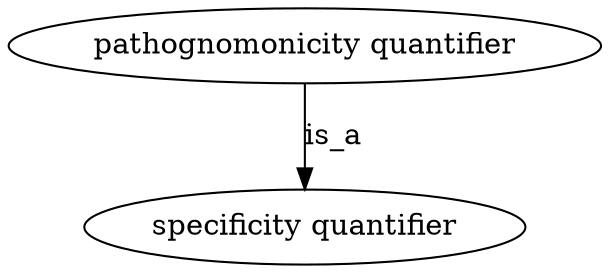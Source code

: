 digraph {
	graph [bb="0,0,221.13,122"];
	node [label="\N"];
	"pathognomonicity quantifier"	 [height=0.5,
		label="pathognomonicity quantifier",
		pos="110.56,104",
		width=3.0712];
	"specificity quantifier"	 [height=0.5,
		pos="110.56,18",
		width=2.2933];
	"pathognomonicity quantifier" -> "specificity quantifier"	 [label=is_a,
		lp="121.84,61",
		pos="e,110.56,36.212 110.56,85.762 110.56,74.36 110.56,59.434 110.56,46.494"];
}
